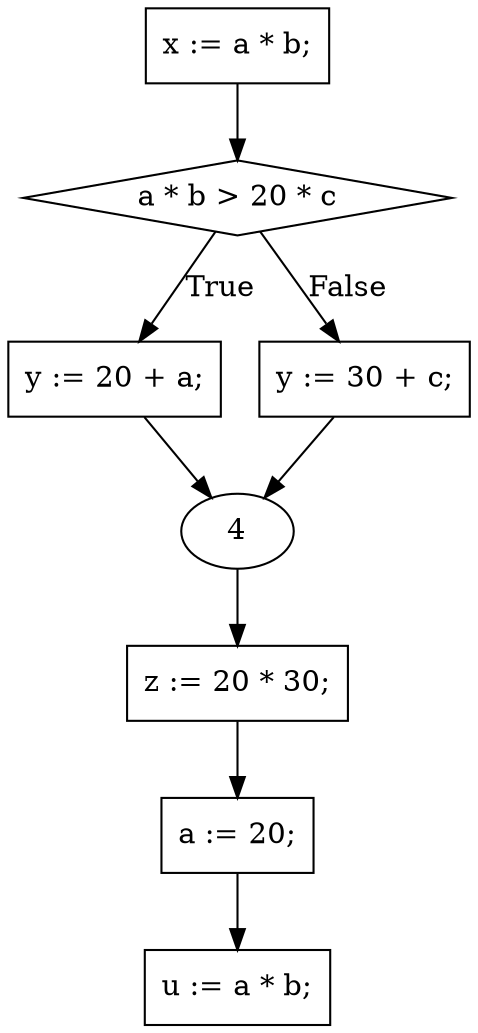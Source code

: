 digraph cfg1 {
	0 [shape=box,label="x := a * b;"]
	1 [shape=diamond,label="a * b > 20 * c"]
	2 [shape=box,label="y := 20 + a;"]
	3 [shape=box,label="y := 30 + c;"]
	4
	5 [shape=box,label="z := 20 * 30;"]
	6 [shape=box,label="a := 20;"]
	7 [shape=box,label="u := a * b;"]

	0 -> 1
	1 -> 2 [label="True"]
	1 -> 3 [label="False"]
	2 -> 4
	3 -> 4
	4 -> 5
	5 -> 6
	6 -> 7
}
